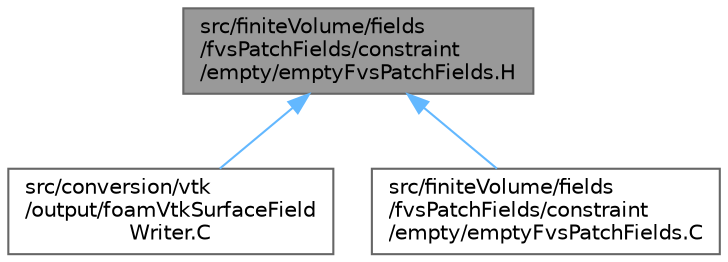 digraph "src/finiteVolume/fields/fvsPatchFields/constraint/empty/emptyFvsPatchFields.H"
{
 // LATEX_PDF_SIZE
  bgcolor="transparent";
  edge [fontname=Helvetica,fontsize=10,labelfontname=Helvetica,labelfontsize=10];
  node [fontname=Helvetica,fontsize=10,shape=box,height=0.2,width=0.4];
  Node1 [id="Node000001",label="src/finiteVolume/fields\l/fvsPatchFields/constraint\l/empty/emptyFvsPatchFields.H",height=0.2,width=0.4,color="gray40", fillcolor="grey60", style="filled", fontcolor="black",tooltip=" "];
  Node1 -> Node2 [id="edge1_Node000001_Node000002",dir="back",color="steelblue1",style="solid",tooltip=" "];
  Node2 [id="Node000002",label="src/conversion/vtk\l/output/foamVtkSurfaceField\lWriter.C",height=0.2,width=0.4,color="grey40", fillcolor="white", style="filled",URL="$foamVtkSurfaceFieldWriter_8C.html",tooltip=" "];
  Node1 -> Node3 [id="edge2_Node000001_Node000003",dir="back",color="steelblue1",style="solid",tooltip=" "];
  Node3 [id="Node000003",label="src/finiteVolume/fields\l/fvsPatchFields/constraint\l/empty/emptyFvsPatchFields.C",height=0.2,width=0.4,color="grey40", fillcolor="white", style="filled",URL="$emptyFvsPatchFields_8C.html",tooltip=" "];
}
